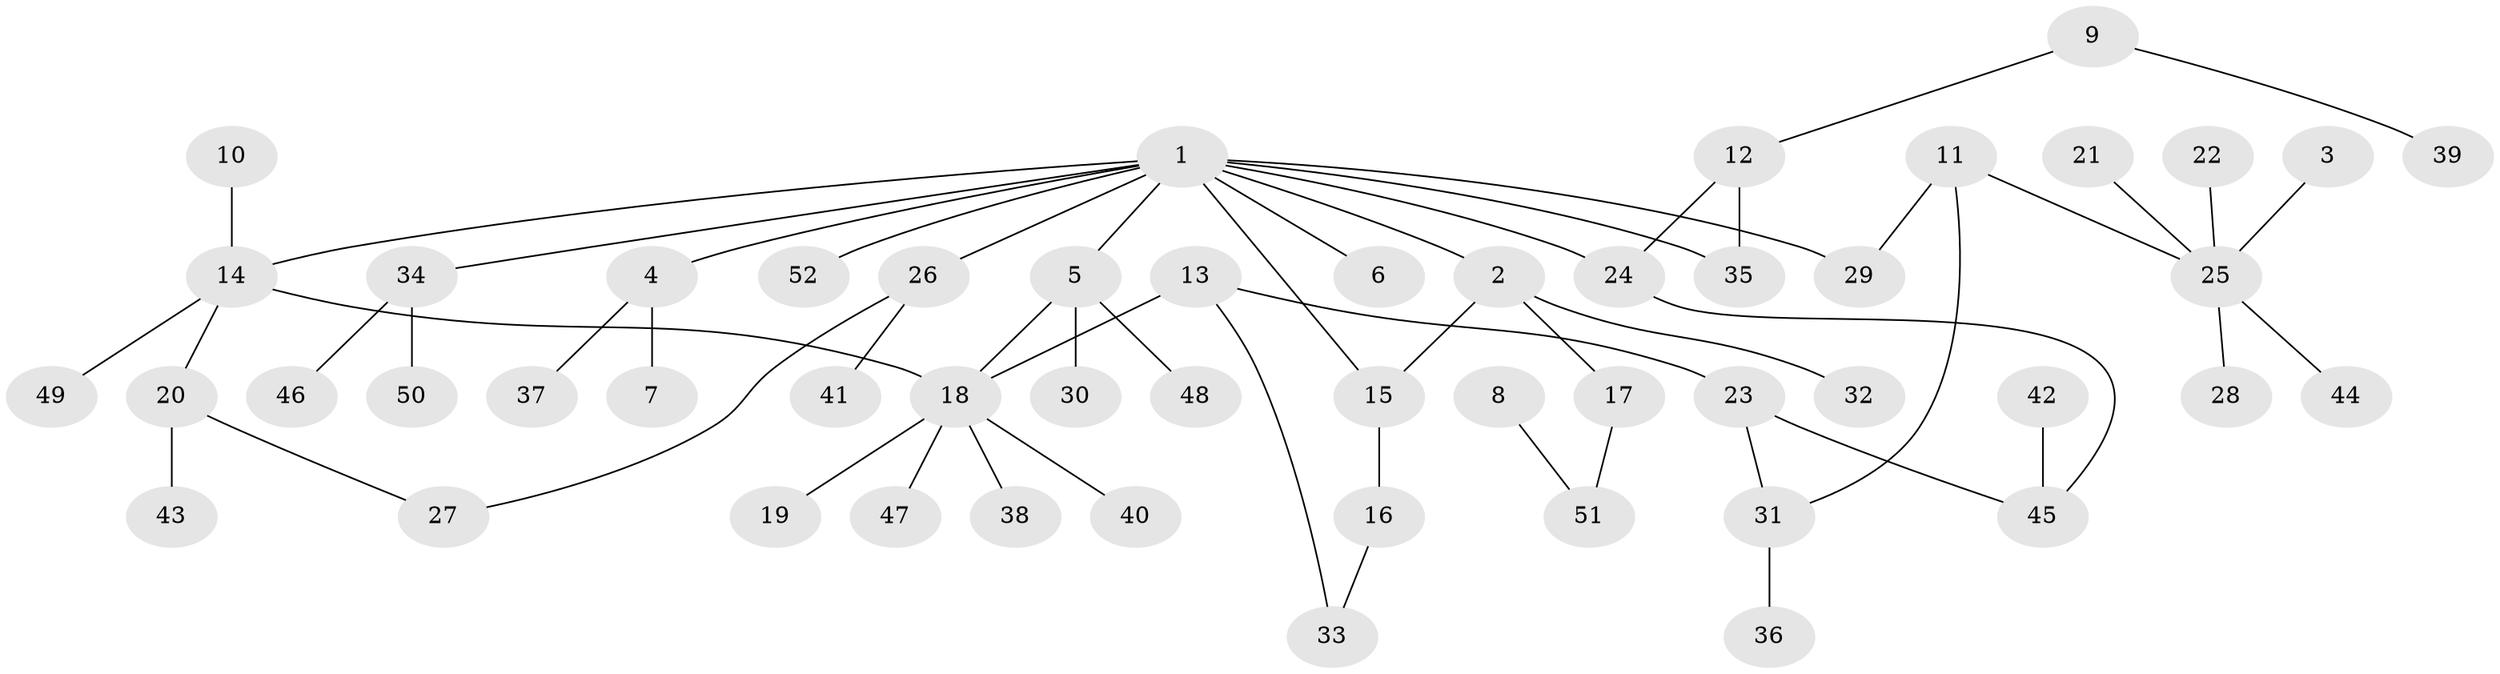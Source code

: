 // original degree distribution, {5: 0.04807692307692308, 9: 0.009615384615384616, 4: 0.125, 3: 0.09615384615384616, 6: 0.009615384615384616, 2: 0.25, 1: 0.46153846153846156}
// Generated by graph-tools (version 1.1) at 2025/49/03/09/25 03:49:22]
// undirected, 52 vertices, 58 edges
graph export_dot {
graph [start="1"]
  node [color=gray90,style=filled];
  1;
  2;
  3;
  4;
  5;
  6;
  7;
  8;
  9;
  10;
  11;
  12;
  13;
  14;
  15;
  16;
  17;
  18;
  19;
  20;
  21;
  22;
  23;
  24;
  25;
  26;
  27;
  28;
  29;
  30;
  31;
  32;
  33;
  34;
  35;
  36;
  37;
  38;
  39;
  40;
  41;
  42;
  43;
  44;
  45;
  46;
  47;
  48;
  49;
  50;
  51;
  52;
  1 -- 2 [weight=1.0];
  1 -- 4 [weight=1.0];
  1 -- 5 [weight=1.0];
  1 -- 6 [weight=1.0];
  1 -- 14 [weight=1.0];
  1 -- 15 [weight=1.0];
  1 -- 24 [weight=1.0];
  1 -- 26 [weight=1.0];
  1 -- 29 [weight=1.0];
  1 -- 34 [weight=1.0];
  1 -- 35 [weight=1.0];
  1 -- 52 [weight=1.0];
  2 -- 15 [weight=1.0];
  2 -- 17 [weight=1.0];
  2 -- 32 [weight=1.0];
  3 -- 25 [weight=1.0];
  4 -- 7 [weight=1.0];
  4 -- 37 [weight=1.0];
  5 -- 18 [weight=2.0];
  5 -- 30 [weight=1.0];
  5 -- 48 [weight=1.0];
  8 -- 51 [weight=1.0];
  9 -- 12 [weight=1.0];
  9 -- 39 [weight=1.0];
  10 -- 14 [weight=1.0];
  11 -- 25 [weight=1.0];
  11 -- 29 [weight=1.0];
  11 -- 31 [weight=1.0];
  12 -- 24 [weight=1.0];
  12 -- 35 [weight=1.0];
  13 -- 18 [weight=1.0];
  13 -- 23 [weight=1.0];
  13 -- 33 [weight=1.0];
  14 -- 18 [weight=1.0];
  14 -- 20 [weight=1.0];
  14 -- 49 [weight=1.0];
  15 -- 16 [weight=1.0];
  16 -- 33 [weight=1.0];
  17 -- 51 [weight=1.0];
  18 -- 19 [weight=1.0];
  18 -- 38 [weight=1.0];
  18 -- 40 [weight=1.0];
  18 -- 47 [weight=1.0];
  20 -- 27 [weight=1.0];
  20 -- 43 [weight=1.0];
  21 -- 25 [weight=1.0];
  22 -- 25 [weight=1.0];
  23 -- 31 [weight=1.0];
  23 -- 45 [weight=1.0];
  24 -- 45 [weight=1.0];
  25 -- 28 [weight=1.0];
  25 -- 44 [weight=1.0];
  26 -- 27 [weight=1.0];
  26 -- 41 [weight=1.0];
  31 -- 36 [weight=1.0];
  34 -- 46 [weight=1.0];
  34 -- 50 [weight=1.0];
  42 -- 45 [weight=1.0];
}
